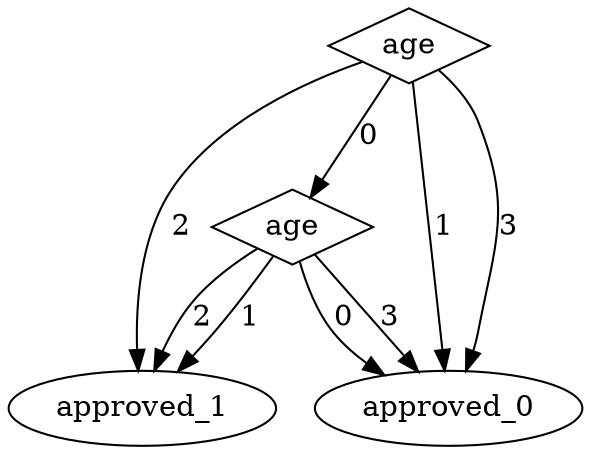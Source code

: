 digraph {
node [label=approved_0,style=""] approved_0
node [label=approved_1,style=""] approved_1
node [label=approved_1,style=""] approved_1
node [label=approved_0,style=""] approved_0
node [label=approved_0,style=""] approved_0
node [label=approved_1,style=""] approved_1
node [label=approved_0,style=""] approved_0
node [label=age,shape="diamond",style=""] 1
node [label=age,shape="diamond",style=""] 0

1 -> approved_0 [label="3"]
1 -> approved_1 [label="2"]
1 -> approved_1 [label="1"]
1 -> approved_0 [label="0"]
0 -> approved_0 [label="3"]
0 -> approved_1 [label="2"]
0 -> approved_0 [label="1"]
0 -> 1 [label="0"]
}